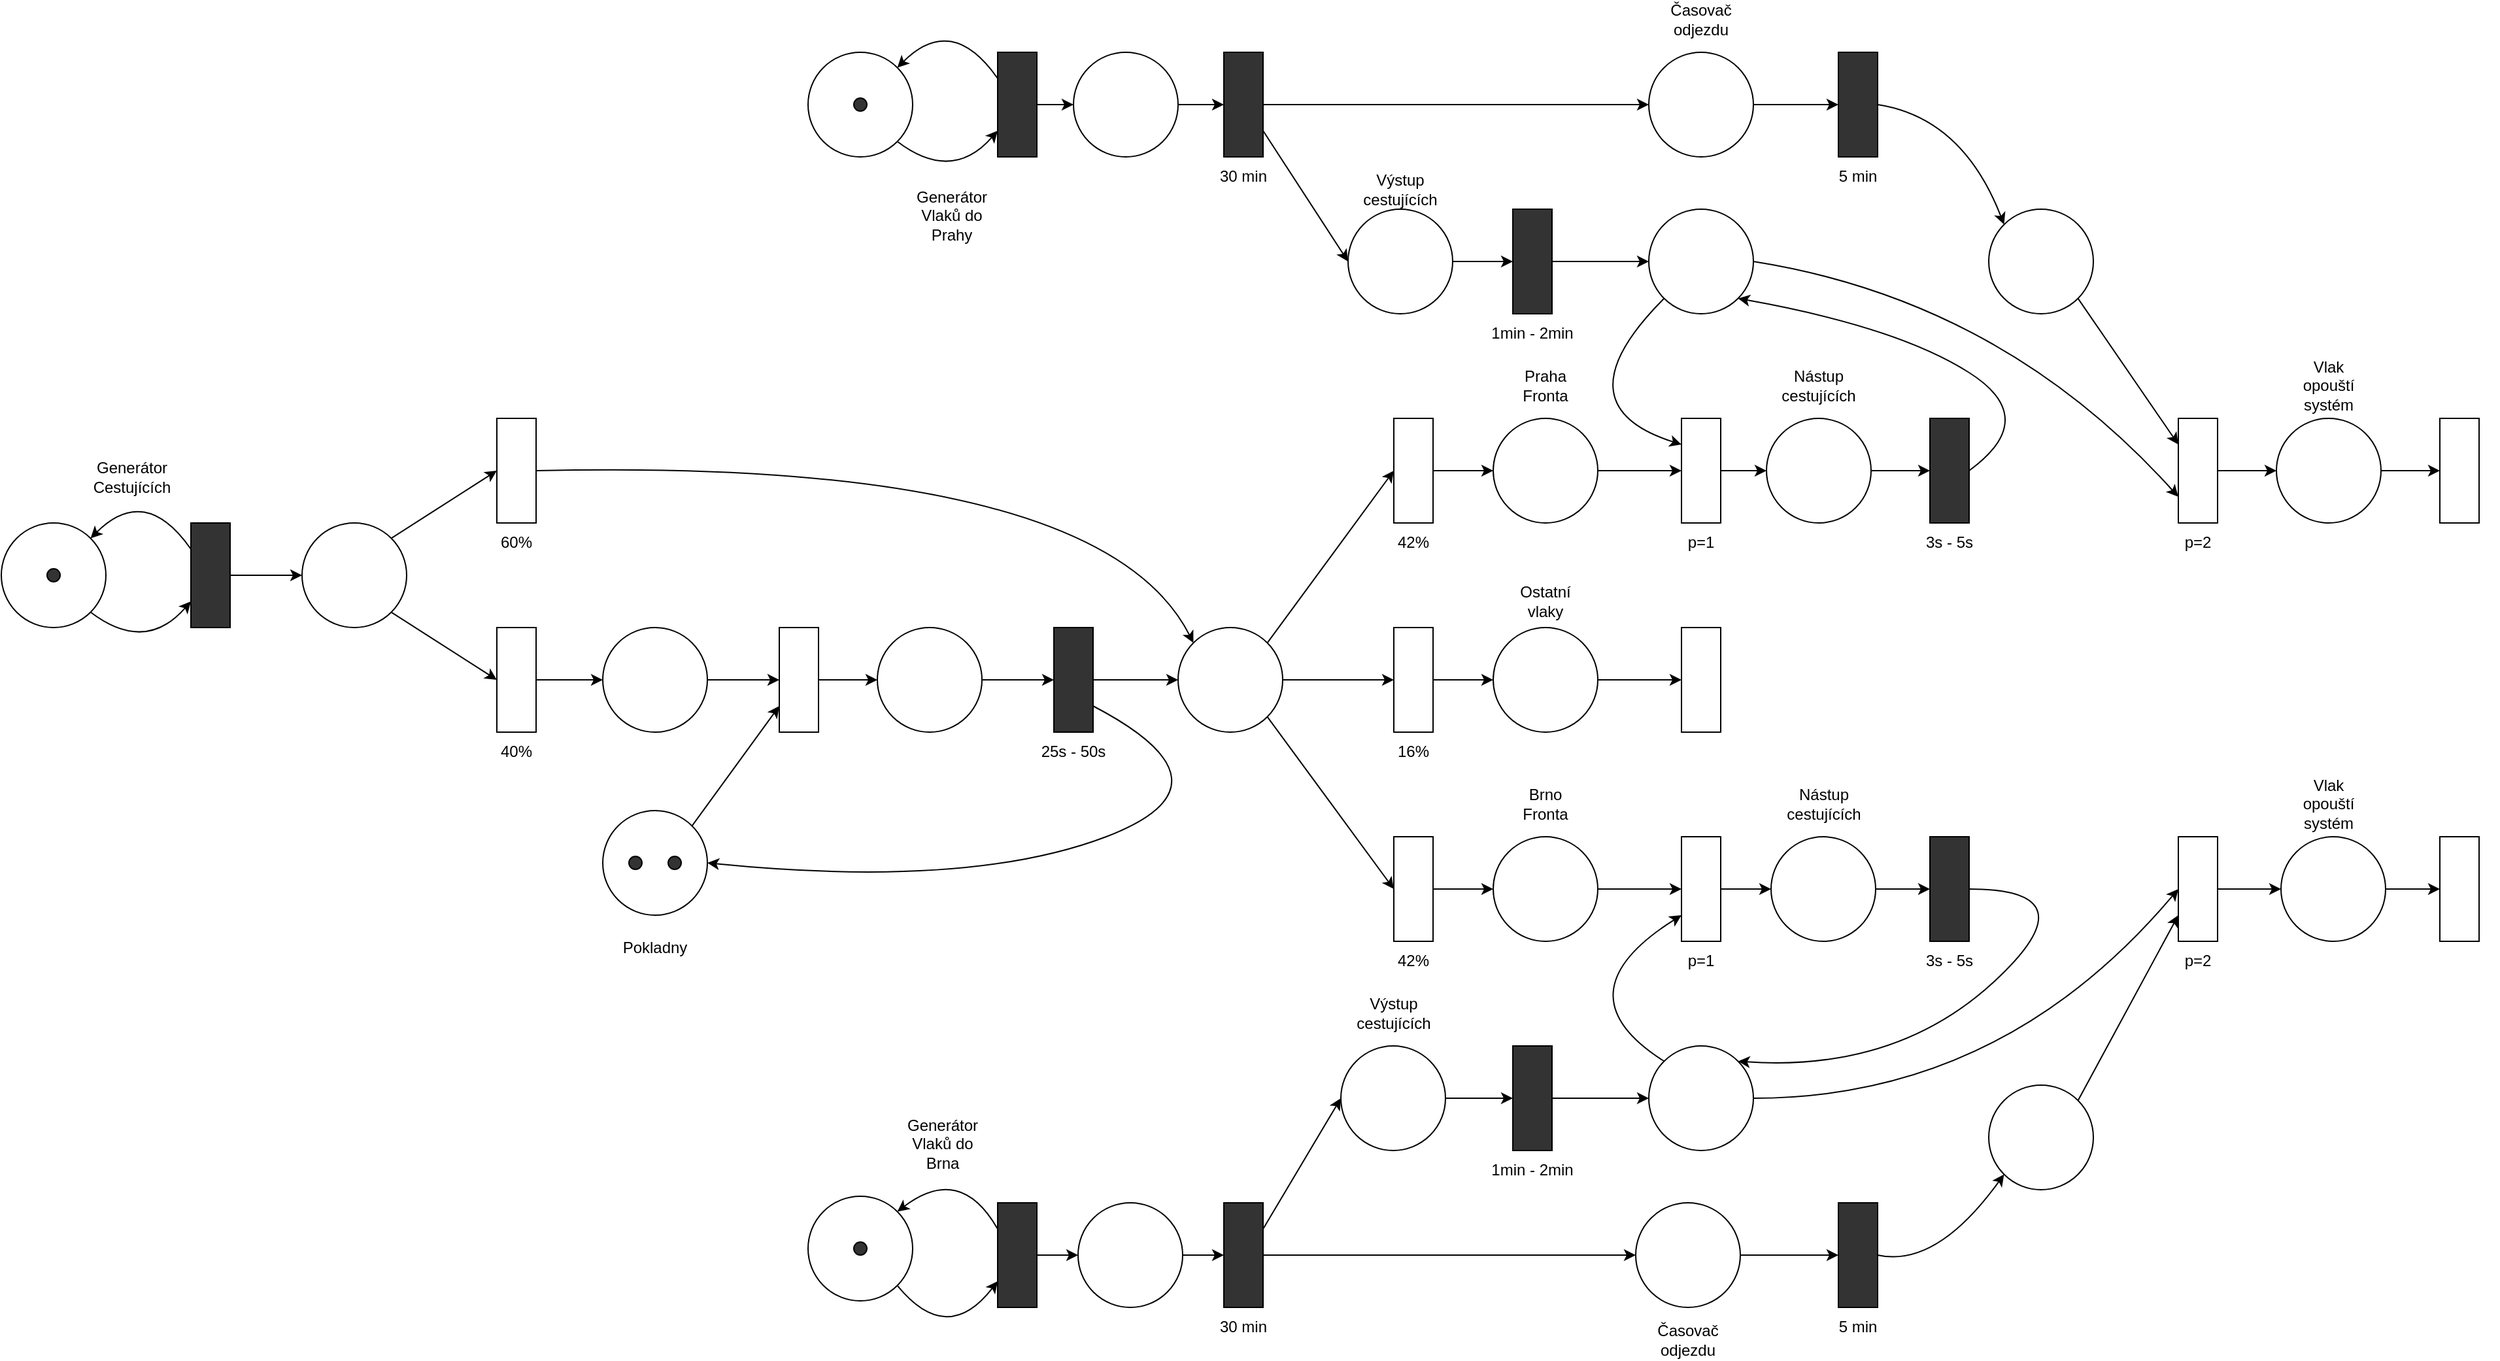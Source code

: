 <mxfile version="20.3.0" type="device"><diagram id="8PvpPZHvQpY-oOPZ6STh" name="Stránka-1"><mxGraphModel dx="2030" dy="1251" grid="1" gridSize="10" guides="1" tooltips="1" connect="1" arrows="1" fold="1" page="1" pageScale="1" pageWidth="827" pageHeight="1169" math="0" shadow="0"><root><mxCell id="0"/><mxCell id="1" parent="0"/><mxCell id="_x_UC0KCQt8xl_DycXk4-1" value="" style="ellipse;whiteSpace=wrap;html=1;aspect=fixed;" parent="1" vertex="1"><mxGeometry x="20" y="400" width="80" height="80" as="geometry"/></mxCell><mxCell id="_x_UC0KCQt8xl_DycXk4-7" value="" style="group" parent="1" vertex="1" connectable="0"><mxGeometry x="150" y="400" width="60" height="110" as="geometry"/></mxCell><mxCell id="_x_UC0KCQt8xl_DycXk4-5" value="" style="rounded=0;whiteSpace=wrap;html=1;fillColor=#333333;" parent="_x_UC0KCQt8xl_DycXk4-7" vertex="1"><mxGeometry x="15" width="30" height="80" as="geometry"/></mxCell><mxCell id="_x_UC0KCQt8xl_DycXk4-8" value="" style="group" parent="1" vertex="1" connectable="0"><mxGeometry x="384" y="320" width="60" height="110" as="geometry"/></mxCell><mxCell id="_x_UC0KCQt8xl_DycXk4-2" value="" style="rounded=0;whiteSpace=wrap;html=1;" parent="_x_UC0KCQt8xl_DycXk4-8" vertex="1"><mxGeometry x="15" width="30" height="80" as="geometry"/></mxCell><mxCell id="_x_UC0KCQt8xl_DycXk4-3" value="60%" style="text;html=1;strokeColor=none;fillColor=none;align=center;verticalAlign=middle;whiteSpace=wrap;rounded=0;" parent="_x_UC0KCQt8xl_DycXk4-8" vertex="1"><mxGeometry y="80" width="60" height="30" as="geometry"/></mxCell><mxCell id="_x_UC0KCQt8xl_DycXk4-9" value="" style="ellipse;whiteSpace=wrap;html=1;aspect=fixed;fillColor=#333333;" parent="1" vertex="1"><mxGeometry x="55" y="435" width="10" height="10" as="geometry"/></mxCell><mxCell id="_x_UC0KCQt8xl_DycXk4-10" value="" style="curved=1;endArrow=classic;html=1;rounded=0;exitX=1;exitY=1;exitDx=0;exitDy=0;entryX=0;entryY=0.75;entryDx=0;entryDy=0;" parent="1" source="_x_UC0KCQt8xl_DycXk4-1" target="_x_UC0KCQt8xl_DycXk4-5" edge="1"><mxGeometry width="50" height="50" relative="1" as="geometry"><mxPoint x="260" y="350" as="sourcePoint"/><mxPoint x="310" y="300" as="targetPoint"/><Array as="points"><mxPoint x="130" y="500"/></Array></mxGeometry></mxCell><mxCell id="_x_UC0KCQt8xl_DycXk4-11" value="" style="curved=1;endArrow=classic;html=1;rounded=0;exitX=0;exitY=0.25;exitDx=0;exitDy=0;entryX=1;entryY=0;entryDx=0;entryDy=0;" parent="1" source="_x_UC0KCQt8xl_DycXk4-5" target="_x_UC0KCQt8xl_DycXk4-1" edge="1"><mxGeometry width="50" height="50" relative="1" as="geometry"><mxPoint x="98.284" y="478.284" as="sourcePoint"/><mxPoint x="175" y="470" as="targetPoint"/><Array as="points"><mxPoint x="130" y="370"/></Array></mxGeometry></mxCell><mxCell id="_x_UC0KCQt8xl_DycXk4-13" value="Generátor Cestujících" style="text;html=1;strokeColor=none;fillColor=none;align=center;verticalAlign=middle;whiteSpace=wrap;rounded=0;" parent="1" vertex="1"><mxGeometry x="90" y="350" width="60" height="30" as="geometry"/></mxCell><mxCell id="_x_UC0KCQt8xl_DycXk4-14" value="" style="ellipse;whiteSpace=wrap;html=1;aspect=fixed;fillColor=#FFFFFF;" parent="1" vertex="1"><mxGeometry x="250" y="400" width="80" height="80" as="geometry"/></mxCell><mxCell id="_x_UC0KCQt8xl_DycXk4-15" value="" style="endArrow=classic;html=1;rounded=0;exitX=1;exitY=0.5;exitDx=0;exitDy=0;entryX=0;entryY=0.5;entryDx=0;entryDy=0;" parent="1" source="_x_UC0KCQt8xl_DycXk4-5" target="_x_UC0KCQt8xl_DycXk4-14" edge="1"><mxGeometry width="50" height="50" relative="1" as="geometry"><mxPoint x="260" y="430" as="sourcePoint"/><mxPoint x="310" y="380" as="targetPoint"/></mxGeometry></mxCell><mxCell id="_x_UC0KCQt8xl_DycXk4-16" value="" style="group" parent="1" vertex="1" connectable="0"><mxGeometry x="384" y="480" width="60" height="110" as="geometry"/></mxCell><mxCell id="_x_UC0KCQt8xl_DycXk4-17" value="" style="rounded=0;whiteSpace=wrap;html=1;" parent="_x_UC0KCQt8xl_DycXk4-16" vertex="1"><mxGeometry x="15" width="30" height="80" as="geometry"/></mxCell><mxCell id="_x_UC0KCQt8xl_DycXk4-18" value="40%" style="text;html=1;strokeColor=none;fillColor=none;align=center;verticalAlign=middle;whiteSpace=wrap;rounded=0;" parent="_x_UC0KCQt8xl_DycXk4-16" vertex="1"><mxGeometry y="80" width="60" height="30" as="geometry"/></mxCell><mxCell id="_x_UC0KCQt8xl_DycXk4-19" value="" style="endArrow=classic;html=1;rounded=0;exitX=1;exitY=0;exitDx=0;exitDy=0;entryX=0;entryY=0.5;entryDx=0;entryDy=0;" parent="1" source="_x_UC0KCQt8xl_DycXk4-14" target="_x_UC0KCQt8xl_DycXk4-2" edge="1"><mxGeometry width="50" height="50" relative="1" as="geometry"><mxPoint x="390" y="430" as="sourcePoint"/><mxPoint x="440" y="380" as="targetPoint"/></mxGeometry></mxCell><mxCell id="_x_UC0KCQt8xl_DycXk4-20" value="" style="endArrow=classic;html=1;rounded=0;exitX=1;exitY=1;exitDx=0;exitDy=0;entryX=0;entryY=0.5;entryDx=0;entryDy=0;" parent="1" source="_x_UC0KCQt8xl_DycXk4-14" target="_x_UC0KCQt8xl_DycXk4-17" edge="1"><mxGeometry width="50" height="50" relative="1" as="geometry"><mxPoint x="390" y="430" as="sourcePoint"/><mxPoint x="440" y="380" as="targetPoint"/></mxGeometry></mxCell><mxCell id="_x_UC0KCQt8xl_DycXk4-21" value="" style="ellipse;whiteSpace=wrap;html=1;aspect=fixed;fillColor=#FFFFFF;" parent="1" vertex="1"><mxGeometry x="480" y="480" width="80" height="80" as="geometry"/></mxCell><mxCell id="_x_UC0KCQt8xl_DycXk4-22" value="" style="endArrow=classic;html=1;rounded=0;exitX=1;exitY=0.5;exitDx=0;exitDy=0;" parent="1" source="_x_UC0KCQt8xl_DycXk4-17" target="_x_UC0KCQt8xl_DycXk4-21" edge="1"><mxGeometry width="50" height="50" relative="1" as="geometry"><mxPoint x="460" y="430" as="sourcePoint"/><mxPoint x="510" y="380" as="targetPoint"/></mxGeometry></mxCell><mxCell id="_x_UC0KCQt8xl_DycXk4-23" value="" style="group" parent="1" vertex="1" connectable="0"><mxGeometry x="600" y="480" width="60" height="110" as="geometry"/></mxCell><mxCell id="_x_UC0KCQt8xl_DycXk4-24" value="" style="rounded=0;whiteSpace=wrap;html=1;" parent="_x_UC0KCQt8xl_DycXk4-23" vertex="1"><mxGeometry x="15" width="30" height="80" as="geometry"/></mxCell><mxCell id="_x_UC0KCQt8xl_DycXk4-26" value="" style="endArrow=classic;html=1;rounded=0;entryX=0;entryY=0.5;entryDx=0;entryDy=0;exitX=1;exitY=0.5;exitDx=0;exitDy=0;" parent="1" source="_x_UC0KCQt8xl_DycXk4-21" target="_x_UC0KCQt8xl_DycXk4-24" edge="1"><mxGeometry width="50" height="50" relative="1" as="geometry"><mxPoint x="460" y="430" as="sourcePoint"/><mxPoint x="510" y="380" as="targetPoint"/></mxGeometry></mxCell><mxCell id="_x_UC0KCQt8xl_DycXk4-27" value="" style="ellipse;whiteSpace=wrap;html=1;aspect=fixed;fillColor=#FFFFFF;" parent="1" vertex="1"><mxGeometry x="480" y="620" width="80" height="80" as="geometry"/></mxCell><mxCell id="_x_UC0KCQt8xl_DycXk4-28" value="" style="ellipse;whiteSpace=wrap;html=1;aspect=fixed;fillColor=#333333;" parent="1" vertex="1"><mxGeometry x="530" y="655" width="10" height="10" as="geometry"/></mxCell><mxCell id="_x_UC0KCQt8xl_DycXk4-29" value="" style="ellipse;whiteSpace=wrap;html=1;aspect=fixed;fillColor=#333333;" parent="1" vertex="1"><mxGeometry x="500" y="655" width="10" height="10" as="geometry"/></mxCell><mxCell id="_x_UC0KCQt8xl_DycXk4-30" value="Pokladny" style="text;html=1;strokeColor=none;fillColor=none;align=center;verticalAlign=middle;whiteSpace=wrap;rounded=0;" parent="1" vertex="1"><mxGeometry x="490" y="710" width="60" height="30" as="geometry"/></mxCell><mxCell id="_x_UC0KCQt8xl_DycXk4-31" value="" style="endArrow=classic;html=1;rounded=0;exitX=1;exitY=0;exitDx=0;exitDy=0;entryX=0;entryY=0.75;entryDx=0;entryDy=0;" parent="1" source="_x_UC0KCQt8xl_DycXk4-27" target="_x_UC0KCQt8xl_DycXk4-24" edge="1"><mxGeometry width="50" height="50" relative="1" as="geometry"><mxPoint x="600" y="560" as="sourcePoint"/><mxPoint x="650" y="510" as="targetPoint"/></mxGeometry></mxCell><mxCell id="_x_UC0KCQt8xl_DycXk4-32" value="" style="ellipse;whiteSpace=wrap;html=1;aspect=fixed;fillColor=#FFFFFF;" parent="1" vertex="1"><mxGeometry x="690" y="480" width="80" height="80" as="geometry"/></mxCell><mxCell id="_x_UC0KCQt8xl_DycXk4-33" value="" style="endArrow=classic;html=1;rounded=0;exitX=1;exitY=0.5;exitDx=0;exitDy=0;entryX=0;entryY=0.5;entryDx=0;entryDy=0;" parent="1" source="_x_UC0KCQt8xl_DycXk4-24" target="_x_UC0KCQt8xl_DycXk4-32" edge="1"><mxGeometry width="50" height="50" relative="1" as="geometry"><mxPoint x="810" y="560" as="sourcePoint"/><mxPoint x="860" y="510" as="targetPoint"/></mxGeometry></mxCell><mxCell id="_x_UC0KCQt8xl_DycXk4-34" value="" style="group" parent="1" vertex="1" connectable="0"><mxGeometry x="810" y="480" width="70" height="110" as="geometry"/></mxCell><mxCell id="_x_UC0KCQt8xl_DycXk4-35" value="" style="rounded=0;whiteSpace=wrap;html=1;fillColor=#333333;" parent="_x_UC0KCQt8xl_DycXk4-34" vertex="1"><mxGeometry x="15" width="30" height="80" as="geometry"/></mxCell><mxCell id="_x_UC0KCQt8xl_DycXk4-36" value="25s - 50s" style="text;html=1;strokeColor=none;fillColor=none;align=center;verticalAlign=middle;whiteSpace=wrap;rounded=0;" parent="_x_UC0KCQt8xl_DycXk4-34" vertex="1"><mxGeometry x="-10" y="80" width="80" height="30" as="geometry"/></mxCell><mxCell id="_x_UC0KCQt8xl_DycXk4-37" value="" style="endArrow=classic;html=1;rounded=0;exitX=1;exitY=0.5;exitDx=0;exitDy=0;entryX=0;entryY=0.5;entryDx=0;entryDy=0;" parent="1" source="_x_UC0KCQt8xl_DycXk4-32" target="_x_UC0KCQt8xl_DycXk4-35" edge="1"><mxGeometry width="50" height="50" relative="1" as="geometry"><mxPoint x="810" y="560" as="sourcePoint"/><mxPoint x="860" y="510" as="targetPoint"/></mxGeometry></mxCell><mxCell id="_x_UC0KCQt8xl_DycXk4-38" value="" style="ellipse;whiteSpace=wrap;html=1;aspect=fixed;fillColor=#FFFFFF;" parent="1" vertex="1"><mxGeometry x="920" y="480" width="80" height="80" as="geometry"/></mxCell><mxCell id="_x_UC0KCQt8xl_DycXk4-39" value="" style="endArrow=classic;html=1;rounded=0;entryX=0;entryY=0.5;entryDx=0;entryDy=0;exitX=1;exitY=0.5;exitDx=0;exitDy=0;" parent="1" source="_x_UC0KCQt8xl_DycXk4-35" target="_x_UC0KCQt8xl_DycXk4-38" edge="1"><mxGeometry width="50" height="50" relative="1" as="geometry"><mxPoint x="810" y="560" as="sourcePoint"/><mxPoint x="860" y="510" as="targetPoint"/></mxGeometry></mxCell><mxCell id="_x_UC0KCQt8xl_DycXk4-40" value="" style="curved=1;endArrow=classic;html=1;rounded=0;exitX=1;exitY=0.5;exitDx=0;exitDy=0;entryX=0;entryY=0;entryDx=0;entryDy=0;" parent="1" source="_x_UC0KCQt8xl_DycXk4-2" target="_x_UC0KCQt8xl_DycXk4-38" edge="1"><mxGeometry width="50" height="50" relative="1" as="geometry"><mxPoint x="705" y="380" as="sourcePoint"/><mxPoint x="755" y="330" as="targetPoint"/><Array as="points"><mxPoint x="860" y="350"/></Array></mxGeometry></mxCell><mxCell id="_x_UC0KCQt8xl_DycXk4-41" value="" style="curved=1;endArrow=classic;html=1;rounded=0;entryX=1;entryY=0.5;entryDx=0;entryDy=0;exitX=1;exitY=0.75;exitDx=0;exitDy=0;" parent="1" source="_x_UC0KCQt8xl_DycXk4-35" target="_x_UC0KCQt8xl_DycXk4-27" edge="1"><mxGeometry width="50" height="50" relative="1" as="geometry"><mxPoint x="810" y="560" as="sourcePoint"/><mxPoint x="860" y="510" as="targetPoint"/><Array as="points"><mxPoint x="970" y="600"/><mxPoint x="760" y="680"/></Array></mxGeometry></mxCell><mxCell id="_x_UC0KCQt8xl_DycXk4-42" value="" style="group" parent="1" vertex="1" connectable="0"><mxGeometry x="1070" y="320" width="60" height="110" as="geometry"/></mxCell><mxCell id="_x_UC0KCQt8xl_DycXk4-43" value="" style="rounded=0;whiteSpace=wrap;html=1;" parent="_x_UC0KCQt8xl_DycXk4-42" vertex="1"><mxGeometry x="15" width="30" height="80" as="geometry"/></mxCell><mxCell id="_x_UC0KCQt8xl_DycXk4-44" value="42%" style="text;html=1;strokeColor=none;fillColor=none;align=center;verticalAlign=middle;whiteSpace=wrap;rounded=0;" parent="_x_UC0KCQt8xl_DycXk4-42" vertex="1"><mxGeometry y="80" width="60" height="30" as="geometry"/></mxCell><mxCell id="_x_UC0KCQt8xl_DycXk4-45" value="" style="group" parent="1" vertex="1" connectable="0"><mxGeometry x="1070" y="480" width="60" height="110" as="geometry"/></mxCell><mxCell id="_x_UC0KCQt8xl_DycXk4-46" value="" style="rounded=0;whiteSpace=wrap;html=1;" parent="_x_UC0KCQt8xl_DycXk4-45" vertex="1"><mxGeometry x="15" width="30" height="80" as="geometry"/></mxCell><mxCell id="_x_UC0KCQt8xl_DycXk4-47" value="16%" style="text;html=1;strokeColor=none;fillColor=none;align=center;verticalAlign=middle;whiteSpace=wrap;rounded=0;" parent="_x_UC0KCQt8xl_DycXk4-45" vertex="1"><mxGeometry y="80" width="60" height="30" as="geometry"/></mxCell><mxCell id="_x_UC0KCQt8xl_DycXk4-48" value="" style="group" parent="1" vertex="1" connectable="0"><mxGeometry x="1070" y="640" width="60" height="110" as="geometry"/></mxCell><mxCell id="_x_UC0KCQt8xl_DycXk4-49" value="" style="rounded=0;whiteSpace=wrap;html=1;" parent="_x_UC0KCQt8xl_DycXk4-48" vertex="1"><mxGeometry x="15" width="30" height="80" as="geometry"/></mxCell><mxCell id="_x_UC0KCQt8xl_DycXk4-50" value="42%" style="text;html=1;strokeColor=none;fillColor=none;align=center;verticalAlign=middle;whiteSpace=wrap;rounded=0;" parent="_x_UC0KCQt8xl_DycXk4-48" vertex="1"><mxGeometry y="80" width="60" height="30" as="geometry"/></mxCell><mxCell id="_x_UC0KCQt8xl_DycXk4-51" value="" style="endArrow=classic;html=1;rounded=0;entryX=0;entryY=0.5;entryDx=0;entryDy=0;exitX=1;exitY=0.5;exitDx=0;exitDy=0;" parent="1" source="_x_UC0KCQt8xl_DycXk4-38" target="_x_UC0KCQt8xl_DycXk4-46" edge="1"><mxGeometry width="50" height="50" relative="1" as="geometry"><mxPoint x="1090" y="560" as="sourcePoint"/><mxPoint x="1140" y="510" as="targetPoint"/></mxGeometry></mxCell><mxCell id="_x_UC0KCQt8xl_DycXk4-52" value="" style="endArrow=classic;html=1;rounded=0;entryX=0;entryY=0.5;entryDx=0;entryDy=0;exitX=1;exitY=0;exitDx=0;exitDy=0;" parent="1" source="_x_UC0KCQt8xl_DycXk4-38" target="_x_UC0KCQt8xl_DycXk4-43" edge="1"><mxGeometry width="50" height="50" relative="1" as="geometry"><mxPoint x="1090" y="560" as="sourcePoint"/><mxPoint x="1140" y="510" as="targetPoint"/></mxGeometry></mxCell><mxCell id="_x_UC0KCQt8xl_DycXk4-53" value="" style="endArrow=classic;html=1;rounded=0;entryX=0;entryY=0.5;entryDx=0;entryDy=0;exitX=1;exitY=1;exitDx=0;exitDy=0;" parent="1" source="_x_UC0KCQt8xl_DycXk4-38" target="_x_UC0KCQt8xl_DycXk4-49" edge="1"><mxGeometry width="50" height="50" relative="1" as="geometry"><mxPoint x="1090" y="560" as="sourcePoint"/><mxPoint x="1140" y="510" as="targetPoint"/></mxGeometry></mxCell><mxCell id="_x_UC0KCQt8xl_DycXk4-54" value="" style="ellipse;whiteSpace=wrap;html=1;aspect=fixed;fillColor=#FFFFFF;" parent="1" vertex="1"><mxGeometry x="1161" y="480" width="80" height="80" as="geometry"/></mxCell><mxCell id="_x_UC0KCQt8xl_DycXk4-55" value="" style="group" parent="1" vertex="1" connectable="0"><mxGeometry x="1290" y="480" width="60" height="110" as="geometry"/></mxCell><mxCell id="_x_UC0KCQt8xl_DycXk4-56" value="" style="rounded=0;whiteSpace=wrap;html=1;" parent="_x_UC0KCQt8xl_DycXk4-55" vertex="1"><mxGeometry x="15" width="30" height="80" as="geometry"/></mxCell><mxCell id="_x_UC0KCQt8xl_DycXk4-58" value="" style="endArrow=classic;html=1;rounded=0;entryX=0;entryY=0.5;entryDx=0;entryDy=0;exitX=1;exitY=0.5;exitDx=0;exitDy=0;" parent="1" source="_x_UC0KCQt8xl_DycXk4-46" target="_x_UC0KCQt8xl_DycXk4-54" edge="1"><mxGeometry width="50" height="50" relative="1" as="geometry"><mxPoint x="1120" y="570" as="sourcePoint"/><mxPoint x="1170" y="520" as="targetPoint"/></mxGeometry></mxCell><mxCell id="_x_UC0KCQt8xl_DycXk4-59" value="" style="endArrow=classic;html=1;rounded=0;exitX=1;exitY=0.5;exitDx=0;exitDy=0;entryX=0;entryY=0.5;entryDx=0;entryDy=0;" parent="1" source="_x_UC0KCQt8xl_DycXk4-54" target="_x_UC0KCQt8xl_DycXk4-56" edge="1"><mxGeometry width="50" height="50" relative="1" as="geometry"><mxPoint x="1120" y="570" as="sourcePoint"/><mxPoint x="1170" y="520" as="targetPoint"/></mxGeometry></mxCell><mxCell id="_x_UC0KCQt8xl_DycXk4-60" value="" style="ellipse;whiteSpace=wrap;html=1;aspect=fixed;fillColor=#FFFFFF;" parent="1" vertex="1"><mxGeometry x="1161" y="320" width="80" height="80" as="geometry"/></mxCell><mxCell id="_x_UC0KCQt8xl_DycXk4-61" value="" style="ellipse;whiteSpace=wrap;html=1;aspect=fixed;fillColor=#FFFFFF;" parent="1" vertex="1"><mxGeometry x="1161" y="640" width="80" height="80" as="geometry"/></mxCell><mxCell id="_x_UC0KCQt8xl_DycXk4-62" value="" style="endArrow=classic;html=1;rounded=0;entryX=0;entryY=0.5;entryDx=0;entryDy=0;exitX=1;exitY=0.5;exitDx=0;exitDy=0;" parent="1" source="_x_UC0KCQt8xl_DycXk4-43" target="_x_UC0KCQt8xl_DycXk4-60" edge="1"><mxGeometry width="50" height="50" relative="1" as="geometry"><mxPoint x="1080" y="520" as="sourcePoint"/><mxPoint x="1130" y="470" as="targetPoint"/></mxGeometry></mxCell><mxCell id="_x_UC0KCQt8xl_DycXk4-63" value="" style="endArrow=classic;html=1;rounded=0;entryX=0;entryY=0.5;entryDx=0;entryDy=0;exitX=1;exitY=0.5;exitDx=0;exitDy=0;" parent="1" source="_x_UC0KCQt8xl_DycXk4-49" target="_x_UC0KCQt8xl_DycXk4-61" edge="1"><mxGeometry width="50" height="50" relative="1" as="geometry"><mxPoint x="1080" y="520" as="sourcePoint"/><mxPoint x="1130" y="470" as="targetPoint"/></mxGeometry></mxCell><mxCell id="_x_UC0KCQt8xl_DycXk4-64" value="Ostatní vlaky" style="text;html=1;strokeColor=none;fillColor=none;align=center;verticalAlign=middle;whiteSpace=wrap;rounded=0;" parent="1" vertex="1"><mxGeometry x="1171" y="445" width="60" height="30" as="geometry"/></mxCell><mxCell id="_x_UC0KCQt8xl_DycXk4-65" value="Brno Fronta" style="text;html=1;strokeColor=none;fillColor=none;align=center;verticalAlign=middle;whiteSpace=wrap;rounded=0;" parent="1" vertex="1"><mxGeometry x="1171" y="600" width="60" height="30" as="geometry"/></mxCell><mxCell id="_x_UC0KCQt8xl_DycXk4-66" value="Praha Fronta" style="text;html=1;strokeColor=none;fillColor=none;align=center;verticalAlign=middle;whiteSpace=wrap;rounded=0;" parent="1" vertex="1"><mxGeometry x="1171" y="280" width="60" height="30" as="geometry"/></mxCell><mxCell id="_x_UC0KCQt8xl_DycXk4-67" value="" style="group" parent="1" vertex="1" connectable="0"><mxGeometry x="1290" y="320" width="60" height="110" as="geometry"/></mxCell><mxCell id="_x_UC0KCQt8xl_DycXk4-68" value="" style="rounded=0;whiteSpace=wrap;html=1;" parent="_x_UC0KCQt8xl_DycXk4-67" vertex="1"><mxGeometry x="15" width="30" height="80" as="geometry"/></mxCell><mxCell id="_x_UC0KCQt8xl_DycXk4-69" value="p=1" style="text;html=1;strokeColor=none;fillColor=none;align=center;verticalAlign=middle;whiteSpace=wrap;rounded=0;" parent="_x_UC0KCQt8xl_DycXk4-67" vertex="1"><mxGeometry y="80" width="60" height="30" as="geometry"/></mxCell><mxCell id="_x_UC0KCQt8xl_DycXk4-70" value="" style="endArrow=classic;html=1;rounded=0;entryX=0;entryY=0.5;entryDx=0;entryDy=0;exitX=1;exitY=0.5;exitDx=0;exitDy=0;" parent="1" source="_x_UC0KCQt8xl_DycXk4-60" target="_x_UC0KCQt8xl_DycXk4-68" edge="1"><mxGeometry width="50" height="50" relative="1" as="geometry"><mxPoint x="1250" y="370" as="sourcePoint"/><mxPoint x="1300" y="320" as="targetPoint"/></mxGeometry></mxCell><mxCell id="_x_UC0KCQt8xl_DycXk4-71" value="" style="ellipse;whiteSpace=wrap;html=1;aspect=fixed;fillColor=#FFFFFF;" parent="1" vertex="1"><mxGeometry x="1280" y="160" width="80" height="80" as="geometry"/></mxCell><mxCell id="_x_UC0KCQt8xl_DycXk4-72" value="" style="curved=1;endArrow=classic;html=1;rounded=0;entryX=0;entryY=0.25;entryDx=0;entryDy=0;exitX=0;exitY=1;exitDx=0;exitDy=0;" parent="1" source="_x_UC0KCQt8xl_DycXk4-71" target="_x_UC0KCQt8xl_DycXk4-68" edge="1"><mxGeometry width="50" height="50" relative="1" as="geometry"><mxPoint x="1250" y="370" as="sourcePoint"/><mxPoint x="1300" y="320" as="targetPoint"/><Array as="points"><mxPoint x="1210" y="310"/></Array></mxGeometry></mxCell><mxCell id="_x_UC0KCQt8xl_DycXk4-73" value="" style="ellipse;whiteSpace=wrap;html=1;aspect=fixed;fillColor=#FFFFFF;" parent="1" vertex="1"><mxGeometry x="1370" y="320" width="80" height="80" as="geometry"/></mxCell><mxCell id="_x_UC0KCQt8xl_DycXk4-74" value="" style="endArrow=classic;html=1;rounded=0;entryX=0;entryY=0.5;entryDx=0;entryDy=0;exitX=1;exitY=0.5;exitDx=0;exitDy=0;" parent="1" source="_x_UC0KCQt8xl_DycXk4-68" target="_x_UC0KCQt8xl_DycXk4-73" edge="1"><mxGeometry width="50" height="50" relative="1" as="geometry"><mxPoint x="1250" y="370" as="sourcePoint"/><mxPoint x="1300" y="320" as="targetPoint"/></mxGeometry></mxCell><mxCell id="_x_UC0KCQt8xl_DycXk4-75" value="" style="group" parent="1" vertex="1" connectable="0"><mxGeometry x="1480" y="320" width="60" height="110" as="geometry"/></mxCell><mxCell id="_x_UC0KCQt8xl_DycXk4-76" value="" style="rounded=0;whiteSpace=wrap;html=1;fillColor=#333333;" parent="_x_UC0KCQt8xl_DycXk4-75" vertex="1"><mxGeometry x="15" width="30" height="80" as="geometry"/></mxCell><mxCell id="_x_UC0KCQt8xl_DycXk4-77" value="3s - 5s" style="text;html=1;strokeColor=none;fillColor=none;align=center;verticalAlign=middle;whiteSpace=wrap;rounded=0;" parent="_x_UC0KCQt8xl_DycXk4-75" vertex="1"><mxGeometry y="80" width="60" height="30" as="geometry"/></mxCell><mxCell id="_x_UC0KCQt8xl_DycXk4-78" value="" style="endArrow=classic;html=1;rounded=0;entryX=0;entryY=0.5;entryDx=0;entryDy=0;exitX=1;exitY=0.5;exitDx=0;exitDy=0;" parent="1" source="_x_UC0KCQt8xl_DycXk4-73" target="_x_UC0KCQt8xl_DycXk4-76" edge="1"><mxGeometry width="50" height="50" relative="1" as="geometry"><mxPoint x="1250" y="370" as="sourcePoint"/><mxPoint x="1300" y="320" as="targetPoint"/></mxGeometry></mxCell><mxCell id="_x_UC0KCQt8xl_DycXk4-79" value="" style="curved=1;endArrow=classic;html=1;rounded=0;entryX=1;entryY=1;entryDx=0;entryDy=0;exitX=1;exitY=0.5;exitDx=0;exitDy=0;" parent="1" source="_x_UC0KCQt8xl_DycXk4-76" target="_x_UC0KCQt8xl_DycXk4-71" edge="1"><mxGeometry width="50" height="50" relative="1" as="geometry"><mxPoint x="1250" y="370" as="sourcePoint"/><mxPoint x="1300" y="320" as="targetPoint"/><Array as="points"><mxPoint x="1580" y="320"/><mxPoint x="1470" y="250"/></Array></mxGeometry></mxCell><mxCell id="_x_UC0KCQt8xl_DycXk4-80" value="" style="group" parent="1" vertex="1" connectable="0"><mxGeometry x="1670" y="320" width="60" height="110" as="geometry"/></mxCell><mxCell id="_x_UC0KCQt8xl_DycXk4-81" value="" style="rounded=0;whiteSpace=wrap;html=1;" parent="_x_UC0KCQt8xl_DycXk4-80" vertex="1"><mxGeometry x="15" width="30" height="80" as="geometry"/></mxCell><mxCell id="_x_UC0KCQt8xl_DycXk4-82" value="p=2" style="text;html=1;strokeColor=none;fillColor=none;align=center;verticalAlign=middle;whiteSpace=wrap;rounded=0;" parent="_x_UC0KCQt8xl_DycXk4-80" vertex="1"><mxGeometry y="80" width="60" height="30" as="geometry"/></mxCell><mxCell id="_x_UC0KCQt8xl_DycXk4-83" value="" style="curved=1;endArrow=classic;html=1;rounded=0;exitX=1;exitY=0.5;exitDx=0;exitDy=0;entryX=0;entryY=0.75;entryDx=0;entryDy=0;" parent="1" source="_x_UC0KCQt8xl_DycXk4-71" target="_x_UC0KCQt8xl_DycXk4-81" edge="1"><mxGeometry width="50" height="50" relative="1" as="geometry"><mxPoint x="1340" y="370" as="sourcePoint"/><mxPoint x="1390" y="320" as="targetPoint"/><Array as="points"><mxPoint x="1550" y="230"/></Array></mxGeometry></mxCell><mxCell id="_x_UC0KCQt8xl_DycXk4-84" value="" style="ellipse;whiteSpace=wrap;html=1;aspect=fixed;fillColor=#FFFFFF;" parent="1" vertex="1"><mxGeometry x="1760" y="320" width="80" height="80" as="geometry"/></mxCell><mxCell id="_x_UC0KCQt8xl_DycXk4-85" value="" style="endArrow=classic;html=1;rounded=0;entryX=0;entryY=0.5;entryDx=0;entryDy=0;exitX=1;exitY=0.5;exitDx=0;exitDy=0;" parent="1" source="_x_UC0KCQt8xl_DycXk4-81" target="_x_UC0KCQt8xl_DycXk4-84" edge="1"><mxGeometry width="50" height="50" relative="1" as="geometry"><mxPoint x="1730" y="350" as="sourcePoint"/><mxPoint x="1390" y="320" as="targetPoint"/></mxGeometry></mxCell><mxCell id="_x_UC0KCQt8xl_DycXk4-86" value="" style="group" parent="1" vertex="1" connectable="0"><mxGeometry x="1870" y="320" width="60" height="110" as="geometry"/></mxCell><mxCell id="_x_UC0KCQt8xl_DycXk4-87" value="" style="rounded=0;whiteSpace=wrap;html=1;" parent="_x_UC0KCQt8xl_DycXk4-86" vertex="1"><mxGeometry x="15" width="30" height="80" as="geometry"/></mxCell><mxCell id="_x_UC0KCQt8xl_DycXk4-89" value="" style="endArrow=classic;html=1;rounded=0;entryX=0;entryY=0.5;entryDx=0;entryDy=0;exitX=1;exitY=0.5;exitDx=0;exitDy=0;" parent="1" source="_x_UC0KCQt8xl_DycXk4-84" target="_x_UC0KCQt8xl_DycXk4-87" edge="1"><mxGeometry width="50" height="50" relative="1" as="geometry"><mxPoint x="1340" y="370" as="sourcePoint"/><mxPoint x="1390" y="320" as="targetPoint"/></mxGeometry></mxCell><mxCell id="_x_UC0KCQt8xl_DycXk4-90" value="" style="ellipse;whiteSpace=wrap;html=1;aspect=fixed;fillColor=#FFFFFF;" parent="1" vertex="1"><mxGeometry x="1540" y="160" width="80" height="80" as="geometry"/></mxCell><mxCell id="_x_UC0KCQt8xl_DycXk4-91" value="" style="endArrow=classic;html=1;rounded=0;entryX=0;entryY=0.25;entryDx=0;entryDy=0;exitX=1;exitY=1;exitDx=0;exitDy=0;" parent="1" source="_x_UC0KCQt8xl_DycXk4-90" target="_x_UC0KCQt8xl_DycXk4-81" edge="1"><mxGeometry width="50" height="50" relative="1" as="geometry"><mxPoint x="1340" y="370" as="sourcePoint"/><mxPoint x="1390" y="320" as="targetPoint"/></mxGeometry></mxCell><mxCell id="_x_UC0KCQt8xl_DycXk4-92" value="" style="group" parent="1" vertex="1" connectable="0"><mxGeometry x="1410" y="40" width="60" height="110" as="geometry"/></mxCell><mxCell id="_x_UC0KCQt8xl_DycXk4-93" value="" style="rounded=0;whiteSpace=wrap;html=1;fillColor=#333333;" parent="_x_UC0KCQt8xl_DycXk4-92" vertex="1"><mxGeometry x="15" width="30" height="80" as="geometry"/></mxCell><mxCell id="_x_UC0KCQt8xl_DycXk4-94" value="5 min" style="text;html=1;strokeColor=none;fillColor=none;align=center;verticalAlign=middle;whiteSpace=wrap;rounded=0;" parent="_x_UC0KCQt8xl_DycXk4-92" vertex="1"><mxGeometry y="80" width="60" height="30" as="geometry"/></mxCell><mxCell id="_x_UC0KCQt8xl_DycXk4-95" value="" style="curved=1;endArrow=classic;html=1;rounded=0;entryX=0;entryY=0;entryDx=0;entryDy=0;exitX=1;exitY=0.5;exitDx=0;exitDy=0;" parent="1" source="_x_UC0KCQt8xl_DycXk4-93" target="_x_UC0KCQt8xl_DycXk4-90" edge="1"><mxGeometry width="50" height="50" relative="1" as="geometry"><mxPoint x="1340" y="370" as="sourcePoint"/><mxPoint x="1390" y="320" as="targetPoint"/><Array as="points"><mxPoint x="1520" y="90"/></Array></mxGeometry></mxCell><mxCell id="_x_UC0KCQt8xl_DycXk4-96" value="" style="ellipse;whiteSpace=wrap;html=1;aspect=fixed;fillColor=#FFFFFF;" parent="1" vertex="1"><mxGeometry x="1280" y="40" width="80" height="80" as="geometry"/></mxCell><mxCell id="_x_UC0KCQt8xl_DycXk4-97" value="" style="endArrow=classic;html=1;rounded=0;entryX=0;entryY=0.5;entryDx=0;entryDy=0;exitX=1;exitY=0.5;exitDx=0;exitDy=0;" parent="1" source="_x_UC0KCQt8xl_DycXk4-96" target="_x_UC0KCQt8xl_DycXk4-93" edge="1"><mxGeometry width="50" height="50" relative="1" as="geometry"><mxPoint x="1340" y="330" as="sourcePoint"/><mxPoint x="1390" y="280" as="targetPoint"/></mxGeometry></mxCell><mxCell id="_x_UC0KCQt8xl_DycXk4-98" value="" style="ellipse;whiteSpace=wrap;html=1;aspect=fixed;" parent="1" vertex="1"><mxGeometry x="637" y="40" width="80" height="80" as="geometry"/></mxCell><mxCell id="_x_UC0KCQt8xl_DycXk4-99" value="" style="group" parent="1" vertex="1" connectable="0"><mxGeometry x="767" y="40" width="60" height="110" as="geometry"/></mxCell><mxCell id="_x_UC0KCQt8xl_DycXk4-100" value="" style="rounded=0;whiteSpace=wrap;html=1;fillColor=#333333;" parent="_x_UC0KCQt8xl_DycXk4-99" vertex="1"><mxGeometry x="15" width="30" height="80" as="geometry"/></mxCell><mxCell id="_x_UC0KCQt8xl_DycXk4-101" value="" style="ellipse;whiteSpace=wrap;html=1;aspect=fixed;fillColor=#333333;" parent="1" vertex="1"><mxGeometry x="672" y="75" width="10" height="10" as="geometry"/></mxCell><mxCell id="_x_UC0KCQt8xl_DycXk4-102" value="" style="curved=1;endArrow=classic;html=1;rounded=0;exitX=1;exitY=1;exitDx=0;exitDy=0;entryX=0;entryY=0.75;entryDx=0;entryDy=0;" parent="1" source="_x_UC0KCQt8xl_DycXk4-98" target="_x_UC0KCQt8xl_DycXk4-100" edge="1"><mxGeometry width="50" height="50" relative="1" as="geometry"><mxPoint x="877" y="-10" as="sourcePoint"/><mxPoint x="927" y="-60" as="targetPoint"/><Array as="points"><mxPoint x="747" y="140"/></Array></mxGeometry></mxCell><mxCell id="_x_UC0KCQt8xl_DycXk4-103" value="" style="curved=1;endArrow=classic;html=1;rounded=0;exitX=0;exitY=0.25;exitDx=0;exitDy=0;entryX=1;entryY=0;entryDx=0;entryDy=0;" parent="1" source="_x_UC0KCQt8xl_DycXk4-100" target="_x_UC0KCQt8xl_DycXk4-98" edge="1"><mxGeometry width="50" height="50" relative="1" as="geometry"><mxPoint x="715.284" y="118.284" as="sourcePoint"/><mxPoint x="792" y="110" as="targetPoint"/><Array as="points"><mxPoint x="747" y="10"/></Array></mxGeometry></mxCell><mxCell id="_x_UC0KCQt8xl_DycXk4-104" value="" style="ellipse;whiteSpace=wrap;html=1;aspect=fixed;fillColor=#FFFFFF;" parent="1" vertex="1"><mxGeometry x="840" y="40" width="80" height="80" as="geometry"/></mxCell><mxCell id="_x_UC0KCQt8xl_DycXk4-105" value="" style="endArrow=classic;html=1;rounded=0;entryX=0;entryY=0.5;entryDx=0;entryDy=0;exitX=1;exitY=0.5;exitDx=0;exitDy=0;" parent="1" source="_x_UC0KCQt8xl_DycXk4-100" target="_x_UC0KCQt8xl_DycXk4-104" edge="1"><mxGeometry width="50" height="50" relative="1" as="geometry"><mxPoint x="1100" y="330" as="sourcePoint"/><mxPoint x="1150" y="280" as="targetPoint"/></mxGeometry></mxCell><mxCell id="_x_UC0KCQt8xl_DycXk4-106" value="" style="group" parent="1" vertex="1" connectable="0"><mxGeometry x="940" y="40" width="60" height="110" as="geometry"/></mxCell><mxCell id="_x_UC0KCQt8xl_DycXk4-107" value="" style="rounded=0;whiteSpace=wrap;html=1;fillColor=#333333;" parent="_x_UC0KCQt8xl_DycXk4-106" vertex="1"><mxGeometry x="15" width="30" height="80" as="geometry"/></mxCell><mxCell id="_x_UC0KCQt8xl_DycXk4-108" value="30 min" style="text;html=1;strokeColor=none;fillColor=none;align=center;verticalAlign=middle;whiteSpace=wrap;rounded=0;" parent="_x_UC0KCQt8xl_DycXk4-106" vertex="1"><mxGeometry y="80" width="60" height="30" as="geometry"/></mxCell><mxCell id="_x_UC0KCQt8xl_DycXk4-109" value="" style="endArrow=classic;html=1;rounded=0;entryX=0;entryY=0.5;entryDx=0;entryDy=0;exitX=1;exitY=0.5;exitDx=0;exitDy=0;" parent="1" source="_x_UC0KCQt8xl_DycXk4-104" target="_x_UC0KCQt8xl_DycXk4-107" edge="1"><mxGeometry width="50" height="50" relative="1" as="geometry"><mxPoint x="1100" y="330" as="sourcePoint"/><mxPoint x="1150" y="280" as="targetPoint"/></mxGeometry></mxCell><mxCell id="_x_UC0KCQt8xl_DycXk4-110" value="" style="endArrow=classic;html=1;rounded=0;entryX=0;entryY=0.5;entryDx=0;entryDy=0;exitX=1;exitY=0.5;exitDx=0;exitDy=0;" parent="1" source="_x_UC0KCQt8xl_DycXk4-107" target="_x_UC0KCQt8xl_DycXk4-96" edge="1"><mxGeometry width="50" height="50" relative="1" as="geometry"><mxPoint x="1100" y="330" as="sourcePoint"/><mxPoint x="1150" y="280" as="targetPoint"/></mxGeometry></mxCell><mxCell id="_x_UC0KCQt8xl_DycXk4-111" value="" style="ellipse;whiteSpace=wrap;html=1;aspect=fixed;fillColor=#FFFFFF;" parent="1" vertex="1"><mxGeometry x="1050" y="160" width="80" height="80" as="geometry"/></mxCell><mxCell id="_x_UC0KCQt8xl_DycXk4-112" value="" style="endArrow=classic;html=1;rounded=0;entryX=0;entryY=0.5;entryDx=0;entryDy=0;exitX=1;exitY=0.75;exitDx=0;exitDy=0;" parent="1" source="_x_UC0KCQt8xl_DycXk4-107" target="_x_UC0KCQt8xl_DycXk4-111" edge="1"><mxGeometry width="50" height="50" relative="1" as="geometry"><mxPoint x="1100" y="330" as="sourcePoint"/><mxPoint x="1150" y="280" as="targetPoint"/></mxGeometry></mxCell><mxCell id="_x_UC0KCQt8xl_DycXk4-113" value="" style="group" parent="1" vertex="1" connectable="0"><mxGeometry x="1161" y="160" width="70" height="110" as="geometry"/></mxCell><mxCell id="_x_UC0KCQt8xl_DycXk4-114" value="" style="rounded=0;whiteSpace=wrap;html=1;fillColor=#333333;" parent="_x_UC0KCQt8xl_DycXk4-113" vertex="1"><mxGeometry x="15" width="30" height="80" as="geometry"/></mxCell><mxCell id="_x_UC0KCQt8xl_DycXk4-115" value="1min - 2min" style="text;html=1;strokeColor=none;fillColor=none;align=center;verticalAlign=middle;whiteSpace=wrap;rounded=0;" parent="_x_UC0KCQt8xl_DycXk4-113" vertex="1"><mxGeometry x="-10" y="80" width="80" height="30" as="geometry"/></mxCell><mxCell id="_x_UC0KCQt8xl_DycXk4-116" style="edgeStyle=orthogonalEdgeStyle;rounded=0;orthogonalLoop=1;jettySize=auto;html=1;exitX=1;exitY=0.5;exitDx=0;exitDy=0;entryX=0;entryY=0.5;entryDx=0;entryDy=0;" parent="1" source="_x_UC0KCQt8xl_DycXk4-114" target="_x_UC0KCQt8xl_DycXk4-71" edge="1"><mxGeometry relative="1" as="geometry"/></mxCell><mxCell id="_x_UC0KCQt8xl_DycXk4-117" value="" style="endArrow=classic;html=1;rounded=0;entryX=0;entryY=0.5;entryDx=0;entryDy=0;exitX=1;exitY=0.5;exitDx=0;exitDy=0;" parent="1" source="_x_UC0KCQt8xl_DycXk4-111" target="_x_UC0KCQt8xl_DycXk4-114" edge="1"><mxGeometry width="50" height="50" relative="1" as="geometry"><mxPoint x="1100" y="320" as="sourcePoint"/><mxPoint x="1150" y="270" as="targetPoint"/></mxGeometry></mxCell><mxCell id="_x_UC0KCQt8xl_DycXk4-118" value="" style="group" parent="1" vertex="1" connectable="0"><mxGeometry x="1290" y="640" width="60" height="110" as="geometry"/></mxCell><mxCell id="_x_UC0KCQt8xl_DycXk4-119" value="" style="rounded=0;whiteSpace=wrap;html=1;" parent="_x_UC0KCQt8xl_DycXk4-118" vertex="1"><mxGeometry x="15" width="30" height="80" as="geometry"/></mxCell><mxCell id="_x_UC0KCQt8xl_DycXk4-120" value="p=1" style="text;html=1;strokeColor=none;fillColor=none;align=center;verticalAlign=middle;whiteSpace=wrap;rounded=0;" parent="_x_UC0KCQt8xl_DycXk4-118" vertex="1"><mxGeometry y="80" width="60" height="30" as="geometry"/></mxCell><mxCell id="_x_UC0KCQt8xl_DycXk4-121" value="" style="ellipse;whiteSpace=wrap;html=1;aspect=fixed;fillColor=#FFFFFF;" parent="1" vertex="1"><mxGeometry x="1280" y="800" width="80" height="80" as="geometry"/></mxCell><mxCell id="_x_UC0KCQt8xl_DycXk4-122" value="" style="curved=1;endArrow=classic;html=1;rounded=0;entryX=0;entryY=0.75;entryDx=0;entryDy=0;exitX=0;exitY=0;exitDx=0;exitDy=0;" parent="1" source="_x_UC0KCQt8xl_DycXk4-121" target="_x_UC0KCQt8xl_DycXk4-119" edge="1"><mxGeometry width="50" height="50" relative="1" as="geometry"><mxPoint x="1250" y="700" as="sourcePoint"/><mxPoint x="1300" y="750" as="targetPoint"/><Array as="points"><mxPoint x="1210" y="760"/></Array></mxGeometry></mxCell><mxCell id="_x_UC0KCQt8xl_DycXk4-123" value="" style="ellipse;whiteSpace=wrap;html=1;aspect=fixed;fillColor=#FFFFFF;" parent="1" vertex="1"><mxGeometry x="1373.5" y="640" width="80" height="80" as="geometry"/></mxCell><mxCell id="_x_UC0KCQt8xl_DycXk4-124" value="" style="endArrow=classic;html=1;rounded=0;entryX=0;entryY=0.5;entryDx=0;entryDy=0;exitX=1;exitY=0.5;exitDx=0;exitDy=0;" parent="1" source="_x_UC0KCQt8xl_DycXk4-119" target="_x_UC0KCQt8xl_DycXk4-123" edge="1"><mxGeometry width="50" height="50" relative="1" as="geometry"><mxPoint x="1250" y="700" as="sourcePoint"/><mxPoint x="1300" y="750" as="targetPoint"/></mxGeometry></mxCell><mxCell id="_x_UC0KCQt8xl_DycXk4-125" value="" style="group" parent="1" vertex="1" connectable="0"><mxGeometry x="1480" y="640" width="60" height="110" as="geometry"/></mxCell><mxCell id="_x_UC0KCQt8xl_DycXk4-126" value="" style="rounded=0;whiteSpace=wrap;html=1;fillColor=#333333;" parent="_x_UC0KCQt8xl_DycXk4-125" vertex="1"><mxGeometry x="15" width="30" height="80" as="geometry"/></mxCell><mxCell id="_x_UC0KCQt8xl_DycXk4-127" value="3s - 5s" style="text;html=1;strokeColor=none;fillColor=none;align=center;verticalAlign=middle;whiteSpace=wrap;rounded=0;" parent="_x_UC0KCQt8xl_DycXk4-125" vertex="1"><mxGeometry y="80" width="60" height="30" as="geometry"/></mxCell><mxCell id="_x_UC0KCQt8xl_DycXk4-128" value="" style="endArrow=classic;html=1;rounded=0;entryX=0;entryY=0.5;entryDx=0;entryDy=0;exitX=1;exitY=0.5;exitDx=0;exitDy=0;" parent="1" source="_x_UC0KCQt8xl_DycXk4-123" target="_x_UC0KCQt8xl_DycXk4-126" edge="1"><mxGeometry width="50" height="50" relative="1" as="geometry"><mxPoint x="1250" y="700" as="sourcePoint"/><mxPoint x="1300" y="750" as="targetPoint"/></mxGeometry></mxCell><mxCell id="_x_UC0KCQt8xl_DycXk4-129" value="" style="curved=1;endArrow=classic;html=1;rounded=0;entryX=1;entryY=0;entryDx=0;entryDy=0;exitX=1;exitY=0.5;exitDx=0;exitDy=0;" parent="1" source="_x_UC0KCQt8xl_DycXk4-126" target="_x_UC0KCQt8xl_DycXk4-121" edge="1"><mxGeometry width="50" height="50" relative="1" as="geometry"><mxPoint x="1250" y="700" as="sourcePoint"/><mxPoint x="1300" y="750" as="targetPoint"/><Array as="points"><mxPoint x="1620" y="680"/><mxPoint x="1470" y="820"/></Array></mxGeometry></mxCell><mxCell id="_x_UC0KCQt8xl_DycXk4-130" value="" style="group" parent="1" vertex="1" connectable="0"><mxGeometry x="1670" y="640" width="60" height="110" as="geometry"/></mxCell><mxCell id="_x_UC0KCQt8xl_DycXk4-131" value="" style="rounded=0;whiteSpace=wrap;html=1;" parent="_x_UC0KCQt8xl_DycXk4-130" vertex="1"><mxGeometry x="15" width="30" height="80" as="geometry"/></mxCell><mxCell id="_x_UC0KCQt8xl_DycXk4-132" value="p=2" style="text;html=1;strokeColor=none;fillColor=none;align=center;verticalAlign=middle;whiteSpace=wrap;rounded=0;" parent="_x_UC0KCQt8xl_DycXk4-130" vertex="1"><mxGeometry y="80" width="60" height="30" as="geometry"/></mxCell><mxCell id="_x_UC0KCQt8xl_DycXk4-133" value="" style="curved=1;endArrow=classic;html=1;rounded=0;exitX=1;exitY=0.5;exitDx=0;exitDy=0;entryX=0;entryY=0.5;entryDx=0;entryDy=0;" parent="1" source="_x_UC0KCQt8xl_DycXk4-121" target="_x_UC0KCQt8xl_DycXk4-131" edge="1"><mxGeometry width="50" height="50" relative="1" as="geometry"><mxPoint x="1340" y="700" as="sourcePoint"/><mxPoint x="1643.5" y="660" as="targetPoint"/><Array as="points"><mxPoint x="1550" y="840"/></Array></mxGeometry></mxCell><mxCell id="_x_UC0KCQt8xl_DycXk4-134" value="" style="ellipse;whiteSpace=wrap;html=1;aspect=fixed;fillColor=#FFFFFF;" parent="1" vertex="1"><mxGeometry x="1763.5" y="640" width="80" height="80" as="geometry"/></mxCell><mxCell id="_x_UC0KCQt8xl_DycXk4-135" value="" style="endArrow=classic;html=1;rounded=0;entryX=0;entryY=0.5;entryDx=0;entryDy=0;exitX=1;exitY=0.5;exitDx=0;exitDy=0;" parent="1" source="_x_UC0KCQt8xl_DycXk4-131" target="_x_UC0KCQt8xl_DycXk4-134" edge="1"><mxGeometry width="50" height="50" relative="1" as="geometry"><mxPoint x="1730" y="720" as="sourcePoint"/><mxPoint x="1390" y="750" as="targetPoint"/></mxGeometry></mxCell><mxCell id="_x_UC0KCQt8xl_DycXk4-136" value="" style="group" parent="1" vertex="1" connectable="0"><mxGeometry x="1870" y="640" width="60" height="110" as="geometry"/></mxCell><mxCell id="_x_UC0KCQt8xl_DycXk4-137" value="" style="rounded=0;whiteSpace=wrap;html=1;" parent="_x_UC0KCQt8xl_DycXk4-136" vertex="1"><mxGeometry x="15" width="30" height="80" as="geometry"/></mxCell><mxCell id="_x_UC0KCQt8xl_DycXk4-138" value="" style="endArrow=classic;html=1;rounded=0;entryX=0;entryY=0.5;entryDx=0;entryDy=0;exitX=1;exitY=0.5;exitDx=0;exitDy=0;" parent="1" source="_x_UC0KCQt8xl_DycXk4-134" target="_x_UC0KCQt8xl_DycXk4-137" edge="1"><mxGeometry width="50" height="50" relative="1" as="geometry"><mxPoint x="1340" y="700" as="sourcePoint"/><mxPoint x="1390" y="750" as="targetPoint"/></mxGeometry></mxCell><mxCell id="_x_UC0KCQt8xl_DycXk4-139" value="" style="ellipse;whiteSpace=wrap;html=1;aspect=fixed;fillColor=#FFFFFF;" parent="1" vertex="1"><mxGeometry x="1540" y="830" width="80" height="80" as="geometry"/></mxCell><mxCell id="_x_UC0KCQt8xl_DycXk4-140" value="" style="endArrow=classic;html=1;rounded=0;entryX=0;entryY=0.75;entryDx=0;entryDy=0;exitX=1;exitY=0;exitDx=0;exitDy=0;" parent="1" source="_x_UC0KCQt8xl_DycXk4-139" target="_x_UC0KCQt8xl_DycXk4-131" edge="1"><mxGeometry width="50" height="50" relative="1" as="geometry"><mxPoint x="1340" y="700" as="sourcePoint"/><mxPoint x="1390" y="750" as="targetPoint"/></mxGeometry></mxCell><mxCell id="_x_UC0KCQt8xl_DycXk4-141" value="" style="group" parent="1" vertex="1" connectable="0"><mxGeometry x="1410" y="920" width="60" height="110" as="geometry"/></mxCell><mxCell id="_x_UC0KCQt8xl_DycXk4-142" value="" style="rounded=0;whiteSpace=wrap;html=1;fillColor=#333333;" parent="_x_UC0KCQt8xl_DycXk4-141" vertex="1"><mxGeometry x="15" width="30" height="80" as="geometry"/></mxCell><mxCell id="_x_UC0KCQt8xl_DycXk4-143" value="5 min" style="text;html=1;strokeColor=none;fillColor=none;align=center;verticalAlign=middle;whiteSpace=wrap;rounded=0;" parent="_x_UC0KCQt8xl_DycXk4-141" vertex="1"><mxGeometry y="80" width="60" height="30" as="geometry"/></mxCell><mxCell id="_x_UC0KCQt8xl_DycXk4-144" value="" style="curved=1;endArrow=classic;html=1;rounded=0;entryX=0;entryY=1;entryDx=0;entryDy=0;exitX=1;exitY=0.5;exitDx=0;exitDy=0;" parent="1" source="_x_UC0KCQt8xl_DycXk4-142" target="_x_UC0KCQt8xl_DycXk4-139" edge="1"><mxGeometry width="50" height="50" relative="1" as="geometry"><mxPoint x="1340" y="700" as="sourcePoint"/><mxPoint x="1390" y="750" as="targetPoint"/><Array as="points"><mxPoint x="1500" y="970"/></Array></mxGeometry></mxCell><mxCell id="_x_UC0KCQt8xl_DycXk4-145" value="" style="ellipse;whiteSpace=wrap;html=1;aspect=fixed;fillColor=#FFFFFF;" parent="1" vertex="1"><mxGeometry x="1270" y="920" width="80" height="80" as="geometry"/></mxCell><mxCell id="_x_UC0KCQt8xl_DycXk4-146" value="" style="endArrow=classic;html=1;rounded=0;entryX=0;entryY=0.5;entryDx=0;entryDy=0;exitX=1;exitY=0.5;exitDx=0;exitDy=0;" parent="1" source="_x_UC0KCQt8xl_DycXk4-145" target="_x_UC0KCQt8xl_DycXk4-142" edge="1"><mxGeometry width="50" height="50" relative="1" as="geometry"><mxPoint x="1340" y="740" as="sourcePoint"/><mxPoint x="1390" y="790" as="targetPoint"/></mxGeometry></mxCell><mxCell id="_x_UC0KCQt8xl_DycXk4-147" value="" style="ellipse;whiteSpace=wrap;html=1;aspect=fixed;" parent="1" vertex="1"><mxGeometry x="637" y="915" width="80" height="80" as="geometry"/></mxCell><mxCell id="_x_UC0KCQt8xl_DycXk4-148" value="" style="group" parent="1" vertex="1" connectable="0"><mxGeometry x="767" y="920" width="60" height="110" as="geometry"/></mxCell><mxCell id="_x_UC0KCQt8xl_DycXk4-149" value="" style="rounded=0;whiteSpace=wrap;html=1;fillColor=#333333;" parent="_x_UC0KCQt8xl_DycXk4-148" vertex="1"><mxGeometry x="15" width="30" height="80" as="geometry"/></mxCell><mxCell id="_x_UC0KCQt8xl_DycXk4-150" value="" style="ellipse;whiteSpace=wrap;html=1;aspect=fixed;fillColor=#333333;" parent="1" vertex="1"><mxGeometry x="672" y="950" width="10" height="10" as="geometry"/></mxCell><mxCell id="_x_UC0KCQt8xl_DycXk4-151" value="" style="curved=1;endArrow=classic;html=1;rounded=0;exitX=1;exitY=1;exitDx=0;exitDy=0;entryX=0;entryY=0.75;entryDx=0;entryDy=0;" parent="1" source="_x_UC0KCQt8xl_DycXk4-147" target="_x_UC0KCQt8xl_DycXk4-149" edge="1"><mxGeometry width="50" height="50" relative="1" as="geometry"><mxPoint x="877" y="1080" as="sourcePoint"/><mxPoint x="927" y="1130" as="targetPoint"/><Array as="points"><mxPoint x="743.5" y="1030"/></Array></mxGeometry></mxCell><mxCell id="_x_UC0KCQt8xl_DycXk4-152" value="" style="curved=1;endArrow=classic;html=1;rounded=0;exitX=0;exitY=0.25;exitDx=0;exitDy=0;entryX=1;entryY=0;entryDx=0;entryDy=0;" parent="1" source="_x_UC0KCQt8xl_DycXk4-149" target="_x_UC0KCQt8xl_DycXk4-147" edge="1"><mxGeometry width="50" height="50" relative="1" as="geometry"><mxPoint x="715.284" y="951.716" as="sourcePoint"/><mxPoint x="792" y="960" as="targetPoint"/><Array as="points"><mxPoint x="753.5" y="890"/></Array></mxGeometry></mxCell><mxCell id="_x_UC0KCQt8xl_DycXk4-153" value="" style="ellipse;whiteSpace=wrap;html=1;aspect=fixed;fillColor=#FFFFFF;" parent="1" vertex="1"><mxGeometry x="843.5" y="920" width="80" height="80" as="geometry"/></mxCell><mxCell id="_x_UC0KCQt8xl_DycXk4-154" value="" style="endArrow=classic;html=1;rounded=0;entryX=0;entryY=0.5;entryDx=0;entryDy=0;exitX=1;exitY=0.5;exitDx=0;exitDy=0;" parent="1" source="_x_UC0KCQt8xl_DycXk4-149" target="_x_UC0KCQt8xl_DycXk4-153" edge="1"><mxGeometry width="50" height="50" relative="1" as="geometry"><mxPoint x="1100" y="740" as="sourcePoint"/><mxPoint x="1150" y="790" as="targetPoint"/></mxGeometry></mxCell><mxCell id="_x_UC0KCQt8xl_DycXk4-155" value="" style="group" parent="1" vertex="1" connectable="0"><mxGeometry x="940" y="920" width="60" height="110" as="geometry"/></mxCell><mxCell id="_x_UC0KCQt8xl_DycXk4-156" value="" style="rounded=0;whiteSpace=wrap;html=1;fillColor=#333333;" parent="_x_UC0KCQt8xl_DycXk4-155" vertex="1"><mxGeometry x="15" width="30" height="80" as="geometry"/></mxCell><mxCell id="_x_UC0KCQt8xl_DycXk4-157" value="30 min" style="text;html=1;strokeColor=none;fillColor=none;align=center;verticalAlign=middle;whiteSpace=wrap;rounded=0;" parent="_x_UC0KCQt8xl_DycXk4-155" vertex="1"><mxGeometry y="80" width="60" height="30" as="geometry"/></mxCell><mxCell id="_x_UC0KCQt8xl_DycXk4-158" value="" style="endArrow=classic;html=1;rounded=0;entryX=0;entryY=0.5;entryDx=0;entryDy=0;exitX=1;exitY=0.5;exitDx=0;exitDy=0;" parent="1" source="_x_UC0KCQt8xl_DycXk4-153" target="_x_UC0KCQt8xl_DycXk4-156" edge="1"><mxGeometry width="50" height="50" relative="1" as="geometry"><mxPoint x="1100" y="740" as="sourcePoint"/><mxPoint x="1150" y="790" as="targetPoint"/></mxGeometry></mxCell><mxCell id="_x_UC0KCQt8xl_DycXk4-159" value="" style="endArrow=classic;html=1;rounded=0;entryX=0;entryY=0.5;entryDx=0;entryDy=0;exitX=1;exitY=0.5;exitDx=0;exitDy=0;" parent="1" source="_x_UC0KCQt8xl_DycXk4-156" target="_x_UC0KCQt8xl_DycXk4-145" edge="1"><mxGeometry width="50" height="50" relative="1" as="geometry"><mxPoint x="1100" y="740" as="sourcePoint"/><mxPoint x="1150" y="790" as="targetPoint"/></mxGeometry></mxCell><mxCell id="_x_UC0KCQt8xl_DycXk4-160" value="" style="ellipse;whiteSpace=wrap;html=1;aspect=fixed;fillColor=#FFFFFF;" parent="1" vertex="1"><mxGeometry x="1044.5" y="800" width="80" height="80" as="geometry"/></mxCell><mxCell id="_x_UC0KCQt8xl_DycXk4-161" value="" style="endArrow=classic;html=1;rounded=0;entryX=0;entryY=0.5;entryDx=0;entryDy=0;exitX=1;exitY=0.25;exitDx=0;exitDy=0;" parent="1" source="_x_UC0KCQt8xl_DycXk4-156" target="_x_UC0KCQt8xl_DycXk4-160" edge="1"><mxGeometry width="50" height="50" relative="1" as="geometry"><mxPoint x="1100" y="740" as="sourcePoint"/><mxPoint x="1150" y="790" as="targetPoint"/></mxGeometry></mxCell><mxCell id="_x_UC0KCQt8xl_DycXk4-162" value="" style="group" parent="1" vertex="1" connectable="0"><mxGeometry x="1161" y="800" width="70" height="110" as="geometry"/></mxCell><mxCell id="_x_UC0KCQt8xl_DycXk4-163" value="" style="rounded=0;whiteSpace=wrap;html=1;fillColor=#333333;" parent="_x_UC0KCQt8xl_DycXk4-162" vertex="1"><mxGeometry x="15" width="30" height="80" as="geometry"/></mxCell><mxCell id="_x_UC0KCQt8xl_DycXk4-164" value="1min - 2min" style="text;html=1;strokeColor=none;fillColor=none;align=center;verticalAlign=middle;whiteSpace=wrap;rounded=0;" parent="_x_UC0KCQt8xl_DycXk4-162" vertex="1"><mxGeometry x="-10" y="80" width="80" height="30" as="geometry"/></mxCell><mxCell id="_x_UC0KCQt8xl_DycXk4-165" style="edgeStyle=orthogonalEdgeStyle;rounded=0;orthogonalLoop=1;jettySize=auto;html=1;exitX=1;exitY=0.5;exitDx=0;exitDy=0;entryX=0;entryY=0.5;entryDx=0;entryDy=0;" parent="1" source="_x_UC0KCQt8xl_DycXk4-163" target="_x_UC0KCQt8xl_DycXk4-121" edge="1"><mxGeometry relative="1" as="geometry"/></mxCell><mxCell id="_x_UC0KCQt8xl_DycXk4-166" value="" style="endArrow=classic;html=1;rounded=0;entryX=0;entryY=0.5;entryDx=0;entryDy=0;exitX=1;exitY=0.5;exitDx=0;exitDy=0;" parent="1" source="_x_UC0KCQt8xl_DycXk4-160" target="_x_UC0KCQt8xl_DycXk4-163" edge="1"><mxGeometry width="50" height="50" relative="1" as="geometry"><mxPoint x="1100" y="750" as="sourcePoint"/><mxPoint x="1150" y="800" as="targetPoint"/></mxGeometry></mxCell><mxCell id="_x_UC0KCQt8xl_DycXk4-171" value="" style="endArrow=classic;html=1;rounded=0;entryX=0;entryY=0.5;entryDx=0;entryDy=0;exitX=1;exitY=0.5;exitDx=0;exitDy=0;" parent="1" source="_x_UC0KCQt8xl_DycXk4-61" target="_x_UC0KCQt8xl_DycXk4-119" edge="1"><mxGeometry width="50" height="50" relative="1" as="geometry"><mxPoint x="1350" y="830" as="sourcePoint"/><mxPoint x="1400" y="780" as="targetPoint"/></mxGeometry></mxCell><mxCell id="_x_UC0KCQt8xl_DycXk4-172" value="Generátor Vlaků do Brna" style="text;html=1;strokeColor=none;fillColor=none;align=center;verticalAlign=middle;whiteSpace=wrap;rounded=0;" parent="1" vertex="1"><mxGeometry x="710" y="860" width="60" height="30" as="geometry"/></mxCell><mxCell id="_x_UC0KCQt8xl_DycXk4-173" value="Generátor Vlaků do Prahy" style="text;html=1;strokeColor=none;fillColor=none;align=center;verticalAlign=middle;whiteSpace=wrap;rounded=0;" parent="1" vertex="1"><mxGeometry x="717" y="150" width="60" height="30" as="geometry"/></mxCell><mxCell id="_x_UC0KCQt8xl_DycXk4-174" value="Vlak opouští systém" style="text;html=1;strokeColor=none;fillColor=none;align=center;verticalAlign=middle;whiteSpace=wrap;rounded=0;" parent="1" vertex="1"><mxGeometry x="1770" y="280" width="60" height="30" as="geometry"/></mxCell><mxCell id="_x_UC0KCQt8xl_DycXk4-175" value="Vlak opouští systém" style="text;html=1;strokeColor=none;fillColor=none;align=center;verticalAlign=middle;whiteSpace=wrap;rounded=0;" parent="1" vertex="1"><mxGeometry x="1770" y="600" width="60" height="30" as="geometry"/></mxCell><mxCell id="_x_UC0KCQt8xl_DycXk4-176" value="Nástup cestujících" style="text;html=1;strokeColor=none;fillColor=none;align=center;verticalAlign=middle;whiteSpace=wrap;rounded=0;" parent="1" vertex="1"><mxGeometry x="1380" y="280" width="60" height="30" as="geometry"/></mxCell><mxCell id="_x_UC0KCQt8xl_DycXk4-177" value="Nástup cestujících" style="text;html=1;strokeColor=none;fillColor=none;align=center;verticalAlign=middle;whiteSpace=wrap;rounded=0;" parent="1" vertex="1"><mxGeometry x="1383.5" y="600" width="60" height="30" as="geometry"/></mxCell><mxCell id="_x_UC0KCQt8xl_DycXk4-178" value="Výstup cestujících" style="text;html=1;strokeColor=none;fillColor=none;align=center;verticalAlign=middle;whiteSpace=wrap;rounded=0;" parent="1" vertex="1"><mxGeometry x="1060" y="130" width="60" height="30" as="geometry"/></mxCell><mxCell id="_x_UC0KCQt8xl_DycXk4-179" value="Výstup cestujících" style="text;html=1;strokeColor=none;fillColor=none;align=center;verticalAlign=middle;whiteSpace=wrap;rounded=0;" parent="1" vertex="1"><mxGeometry x="1054.5" y="760" width="60" height="30" as="geometry"/></mxCell><mxCell id="_x_UC0KCQt8xl_DycXk4-180" value="Časovač odjezdu" style="text;html=1;strokeColor=none;fillColor=none;align=center;verticalAlign=middle;whiteSpace=wrap;rounded=0;" parent="1" vertex="1"><mxGeometry x="1290" width="60" height="30" as="geometry"/></mxCell><mxCell id="_x_UC0KCQt8xl_DycXk4-181" value="Časovač odjezdu" style="text;html=1;strokeColor=none;fillColor=none;align=center;verticalAlign=middle;whiteSpace=wrap;rounded=0;" parent="1" vertex="1"><mxGeometry x="1280" y="1010" width="60" height="30" as="geometry"/></mxCell></root></mxGraphModel></diagram></mxfile>